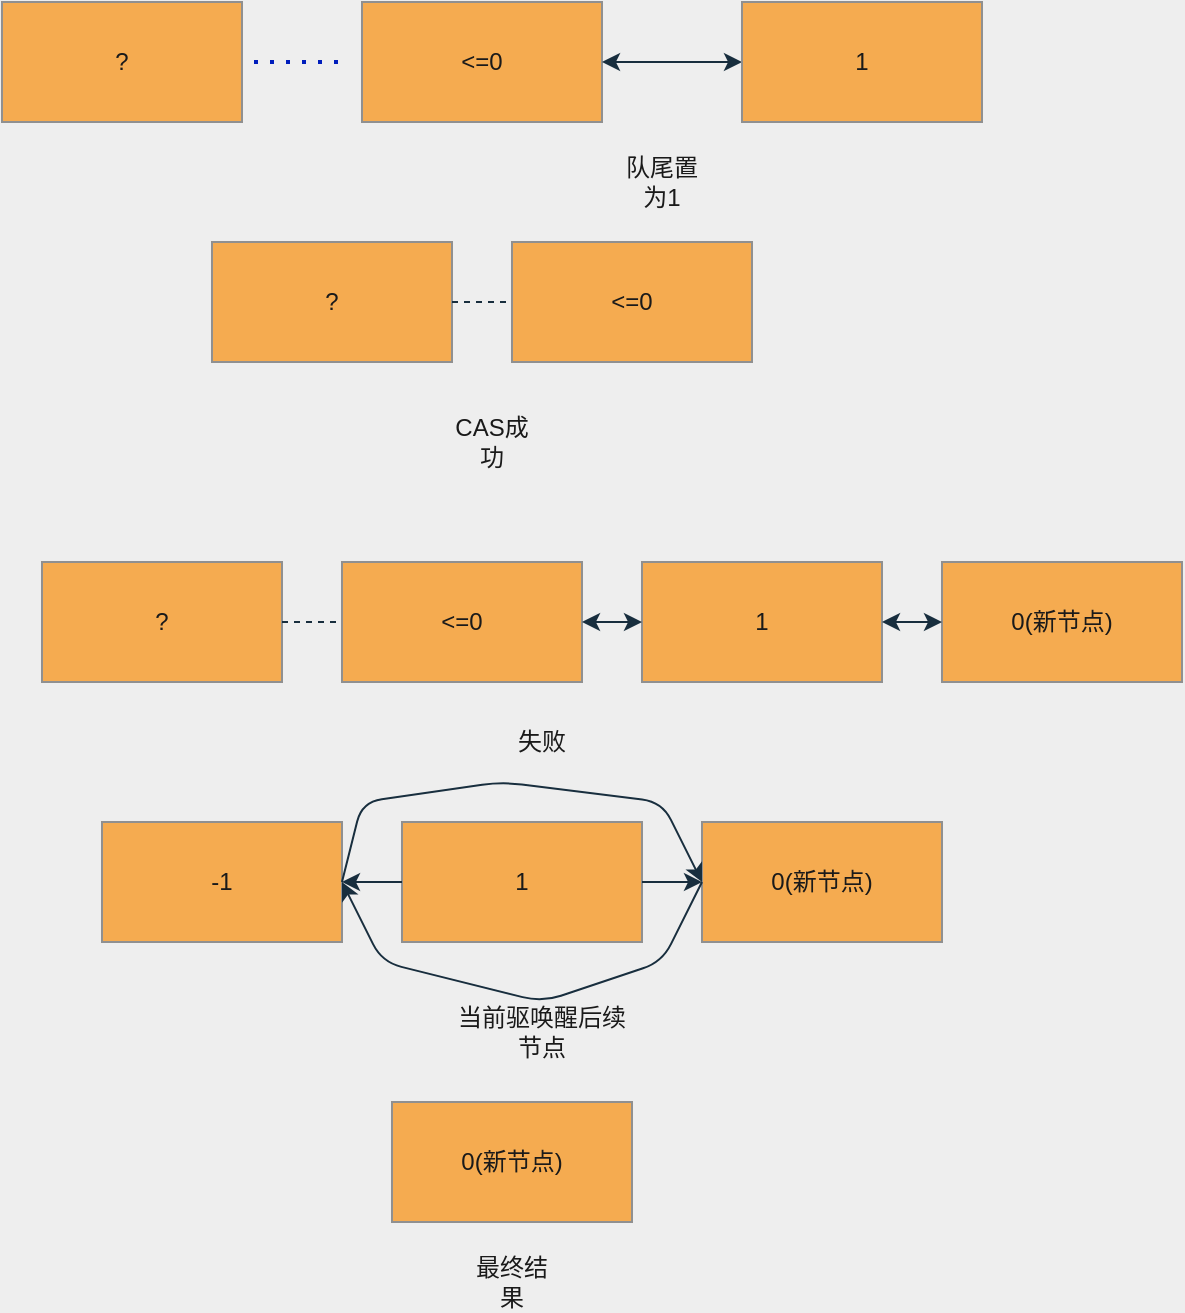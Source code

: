 <mxfile version="14.2.4" type="embed">
    <diagram id="urFrnUEYF5a4cM_dlPCw" name="Page-1">
        <mxGraphModel dx="918" dy="698" grid="1" gridSize="10" guides="1" tooltips="1" connect="1" arrows="1" fold="1" page="1" pageScale="1" pageWidth="827" pageHeight="1169" background="#EEEEEE" math="0" shadow="0">
            <root>
                <mxCell id="0"/>
                <mxCell id="1" parent="0"/>
                <mxCell id="2" value="&amp;lt;=0" style="rounded=0;whiteSpace=wrap;html=1;sketch=0;strokeColor=#909090;fillColor=#F5AB50;fontColor=#1A1A1A;" vertex="1" parent="1">
                    <mxGeometry x="290" y="70" width="120" height="60" as="geometry"/>
                </mxCell>
                <mxCell id="3" value="0(新节点)" style="rounded=0;whiteSpace=wrap;html=1;sketch=0;strokeColor=#909090;fillColor=#F5AB50;fontColor=#1A1A1A;" vertex="1" parent="1">
                    <mxGeometry x="580" y="350" width="120" height="60" as="geometry"/>
                </mxCell>
                <mxCell id="4" value="" style="endArrow=classic;startArrow=classic;html=1;strokeColor=#182E3E;fontColor=#1A1A1A;exitX=1;exitY=0.5;exitDx=0;exitDy=0;" edge="1" parent="1" source="2">
                    <mxGeometry width="50" height="50" relative="1" as="geometry">
                        <mxPoint x="430" y="150" as="sourcePoint"/>
                        <mxPoint x="480" y="100" as="targetPoint"/>
                    </mxGeometry>
                </mxCell>
                <mxCell id="5" value="队尾置为1" style="text;html=1;strokeColor=none;fillColor=none;align=center;verticalAlign=middle;whiteSpace=wrap;rounded=0;sketch=0;fontColor=#1A1A1A;" vertex="1" parent="1">
                    <mxGeometry x="420" y="150" width="40" height="20" as="geometry"/>
                </mxCell>
                <mxCell id="6" value="&amp;lt;=0" style="rounded=0;whiteSpace=wrap;html=1;sketch=0;strokeColor=#909090;fillColor=#F5AB50;fontColor=#1A1A1A;" vertex="1" parent="1">
                    <mxGeometry x="365" y="190" width="120" height="60" as="geometry"/>
                </mxCell>
                <mxCell id="8" value="CAS成功" style="text;html=1;strokeColor=none;fillColor=none;align=center;verticalAlign=middle;whiteSpace=wrap;rounded=0;sketch=0;fontColor=#1A1A1A;" vertex="1" parent="1">
                    <mxGeometry x="335" y="280" width="40" height="20" as="geometry"/>
                </mxCell>
                <mxCell id="9" value="" style="endArrow=none;dashed=1;html=1;dashPattern=1 3;strokeWidth=2;fontColor=#1A1A1A;fillColor=#0050ef;strokeColor=#001DBC;" edge="1" parent="1">
                    <mxGeometry width="50" height="50" relative="1" as="geometry">
                        <mxPoint x="220" y="100" as="sourcePoint"/>
                        <mxPoint x="280" y="100" as="targetPoint"/>
                    </mxGeometry>
                </mxCell>
                <mxCell id="10" value="?" style="rounded=0;whiteSpace=wrap;html=1;sketch=0;strokeColor=#909090;fillColor=#F5AB50;fontColor=#1A1A1A;" vertex="1" parent="1">
                    <mxGeometry x="110" y="70" width="120" height="60" as="geometry"/>
                </mxCell>
                <mxCell id="11" value="?" style="rounded=0;whiteSpace=wrap;html=1;sketch=0;strokeColor=#909090;fillColor=#F5AB50;fontColor=#1A1A1A;" vertex="1" parent="1">
                    <mxGeometry x="215" y="190" width="120" height="60" as="geometry"/>
                </mxCell>
                <mxCell id="13" value="" style="endArrow=none;dashed=1;html=1;strokeColor=#182E3E;fontColor=#1A1A1A;exitX=1;exitY=0.5;exitDx=0;exitDy=0;" edge="1" parent="1" source="11" target="6">
                    <mxGeometry width="50" height="50" relative="1" as="geometry">
                        <mxPoint x="315" y="390" as="sourcePoint"/>
                        <mxPoint x="365" y="340" as="targetPoint"/>
                    </mxGeometry>
                </mxCell>
                <mxCell id="14" value="?" style="rounded=0;whiteSpace=wrap;html=1;sketch=0;strokeColor=#909090;fillColor=#F5AB50;fontColor=#1A1A1A;" vertex="1" parent="1">
                    <mxGeometry x="130" y="350" width="120" height="60" as="geometry"/>
                </mxCell>
                <mxCell id="16" value="" style="endArrow=none;dashed=1;html=1;strokeColor=#182E3E;fontColor=#1A1A1A;exitX=1;exitY=0.5;exitDx=0;exitDy=0;" edge="1" parent="1" source="14">
                    <mxGeometry width="50" height="50" relative="1" as="geometry">
                        <mxPoint x="320" y="420" as="sourcePoint"/>
                        <mxPoint x="280" y="380" as="targetPoint"/>
                    </mxGeometry>
                </mxCell>
                <mxCell id="17" value="&amp;lt;=0" style="rounded=0;whiteSpace=wrap;html=1;sketch=0;strokeColor=#909090;fillColor=#F5AB50;fontColor=#1A1A1A;" vertex="1" parent="1">
                    <mxGeometry x="280" y="350" width="120" height="60" as="geometry"/>
                </mxCell>
                <mxCell id="18" value="1" style="rounded=0;whiteSpace=wrap;html=1;sketch=0;strokeColor=#909090;fillColor=#F5AB50;fontColor=#1A1A1A;" vertex="1" parent="1">
                    <mxGeometry x="430" y="350" width="120" height="60" as="geometry"/>
                </mxCell>
                <mxCell id="19" value="" style="endArrow=classic;startArrow=classic;html=1;strokeColor=#182E3E;fontColor=#1A1A1A;exitX=1;exitY=0.5;exitDx=0;exitDy=0;entryX=0;entryY=0.5;entryDx=0;entryDy=0;" edge="1" parent="1" source="17" target="18">
                    <mxGeometry width="50" height="50" relative="1" as="geometry">
                        <mxPoint x="220" y="320" as="sourcePoint"/>
                        <mxPoint x="270" y="270" as="targetPoint"/>
                    </mxGeometry>
                </mxCell>
                <mxCell id="20" value="1" style="rounded=0;whiteSpace=wrap;html=1;sketch=0;strokeColor=#909090;fillColor=#F5AB50;fontColor=#1A1A1A;" vertex="1" parent="1">
                    <mxGeometry x="480" y="70" width="120" height="60" as="geometry"/>
                </mxCell>
                <mxCell id="21" value="失败" style="text;html=1;strokeColor=none;fillColor=none;align=center;verticalAlign=middle;whiteSpace=wrap;rounded=0;sketch=0;fontColor=#1A1A1A;" vertex="1" parent="1">
                    <mxGeometry x="360" y="430" width="40" height="20" as="geometry"/>
                </mxCell>
                <mxCell id="22" value="" style="endArrow=classic;startArrow=classic;html=1;strokeColor=#182E3E;fontColor=#1A1A1A;exitX=1;exitY=0.5;exitDx=0;exitDy=0;entryX=0;entryY=0.5;entryDx=0;entryDy=0;" edge="1" parent="1" source="18" target="3">
                    <mxGeometry width="50" height="50" relative="1" as="geometry">
                        <mxPoint x="580" y="520" as="sourcePoint"/>
                        <mxPoint x="630" y="470" as="targetPoint"/>
                    </mxGeometry>
                </mxCell>
                <mxCell id="23" value="0(新节点)" style="rounded=0;whiteSpace=wrap;html=1;sketch=0;strokeColor=#909090;fillColor=#F5AB50;fontColor=#1A1A1A;" vertex="1" parent="1">
                    <mxGeometry x="460" y="480" width="120" height="60" as="geometry"/>
                </mxCell>
                <mxCell id="24" value="-1" style="rounded=0;whiteSpace=wrap;html=1;sketch=0;strokeColor=#909090;fillColor=#F5AB50;fontColor=#1A1A1A;" vertex="1" parent="1">
                    <mxGeometry x="160" y="480" width="120" height="60" as="geometry"/>
                </mxCell>
                <mxCell id="25" value="1" style="rounded=0;whiteSpace=wrap;html=1;sketch=0;strokeColor=#909090;fillColor=#F5AB50;fontColor=#1A1A1A;" vertex="1" parent="1">
                    <mxGeometry x="310" y="480" width="120" height="60" as="geometry"/>
                </mxCell>
                <mxCell id="28" value="" style="endArrow=classic;html=1;strokeColor=#182E3E;fontColor=#1A1A1A;exitX=1;exitY=0.5;exitDx=0;exitDy=0;entryX=0;entryY=0.5;entryDx=0;entryDy=0;" edge="1" parent="1" source="24" target="23">
                    <mxGeometry width="50" height="50" relative="1" as="geometry">
                        <mxPoint x="420" y="270" as="sourcePoint"/>
                        <mxPoint x="470" y="220" as="targetPoint"/>
                        <Array as="points">
                            <mxPoint x="290" y="470"/>
                            <mxPoint x="360" y="460"/>
                            <mxPoint x="440" y="470"/>
                        </Array>
                    </mxGeometry>
                </mxCell>
                <mxCell id="29" value="" style="endArrow=classic;html=1;strokeColor=#182E3E;fontColor=#1A1A1A;exitX=0;exitY=0.5;exitDx=0;exitDy=0;entryX=1;entryY=0.5;entryDx=0;entryDy=0;" edge="1" parent="1" source="25" target="24">
                    <mxGeometry width="50" height="50" relative="1" as="geometry">
                        <mxPoint x="420" y="270" as="sourcePoint"/>
                        <mxPoint x="470" y="220" as="targetPoint"/>
                    </mxGeometry>
                </mxCell>
                <mxCell id="30" value="" style="endArrow=classic;html=1;strokeColor=#182E3E;fontColor=#1A1A1A;exitX=1;exitY=0.5;exitDx=0;exitDy=0;entryX=0;entryY=0.5;entryDx=0;entryDy=0;" edge="1" parent="1" source="25" target="23">
                    <mxGeometry width="50" height="50" relative="1" as="geometry">
                        <mxPoint x="420" y="270" as="sourcePoint"/>
                        <mxPoint x="470" y="220" as="targetPoint"/>
                    </mxGeometry>
                </mxCell>
                <mxCell id="32" value="" style="endArrow=classic;html=1;strokeColor=#182E3E;fontColor=#1A1A1A;exitX=0;exitY=0.5;exitDx=0;exitDy=0;entryX=1;entryY=0.5;entryDx=0;entryDy=0;" edge="1" parent="1" source="23" target="24">
                    <mxGeometry width="50" height="50" relative="1" as="geometry">
                        <mxPoint x="420" y="270" as="sourcePoint"/>
                        <mxPoint x="470" y="220" as="targetPoint"/>
                        <Array as="points">
                            <mxPoint x="440" y="550"/>
                            <mxPoint x="380" y="570"/>
                            <mxPoint x="300" y="550"/>
                        </Array>
                    </mxGeometry>
                </mxCell>
                <mxCell id="33" value="当前驱唤醒后续节点" style="text;html=1;strokeColor=none;fillColor=none;align=center;verticalAlign=middle;whiteSpace=wrap;rounded=0;sketch=0;fontColor=#1A1A1A;" vertex="1" parent="1">
                    <mxGeometry x="335" y="575" width="90" height="20" as="geometry"/>
                </mxCell>
                <mxCell id="34" value="0(新节点)" style="rounded=0;whiteSpace=wrap;html=1;sketch=0;strokeColor=#909090;fillColor=#F5AB50;fontColor=#1A1A1A;" vertex="1" parent="1">
                    <mxGeometry x="305" y="620" width="120" height="60" as="geometry"/>
                </mxCell>
                <mxCell id="35" value="最终结果" style="text;html=1;strokeColor=none;fillColor=none;align=center;verticalAlign=middle;whiteSpace=wrap;rounded=0;sketch=0;fontColor=#1A1A1A;" vertex="1" parent="1">
                    <mxGeometry x="345" y="700" width="40" height="20" as="geometry"/>
                </mxCell>
            </root>
        </mxGraphModel>
    </diagram>
</mxfile>